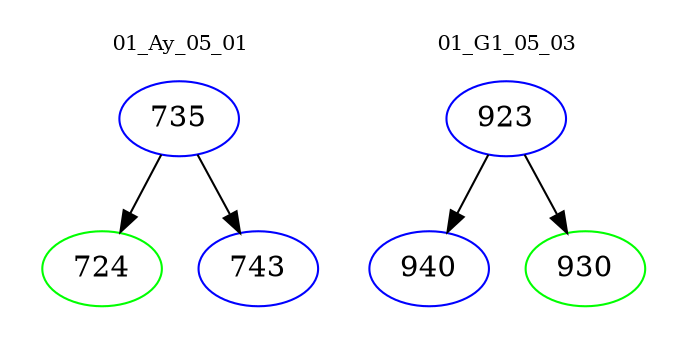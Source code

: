 digraph{
subgraph cluster_0 {
color = white
label = "01_Ay_05_01";
fontsize=10;
T0_735 [label="735", color="blue"]
T0_735 -> T0_724 [color="black"]
T0_724 [label="724", color="green"]
T0_735 -> T0_743 [color="black"]
T0_743 [label="743", color="blue"]
}
subgraph cluster_1 {
color = white
label = "01_G1_05_03";
fontsize=10;
T1_923 [label="923", color="blue"]
T1_923 -> T1_940 [color="black"]
T1_940 [label="940", color="blue"]
T1_923 -> T1_930 [color="black"]
T1_930 [label="930", color="green"]
}
}
